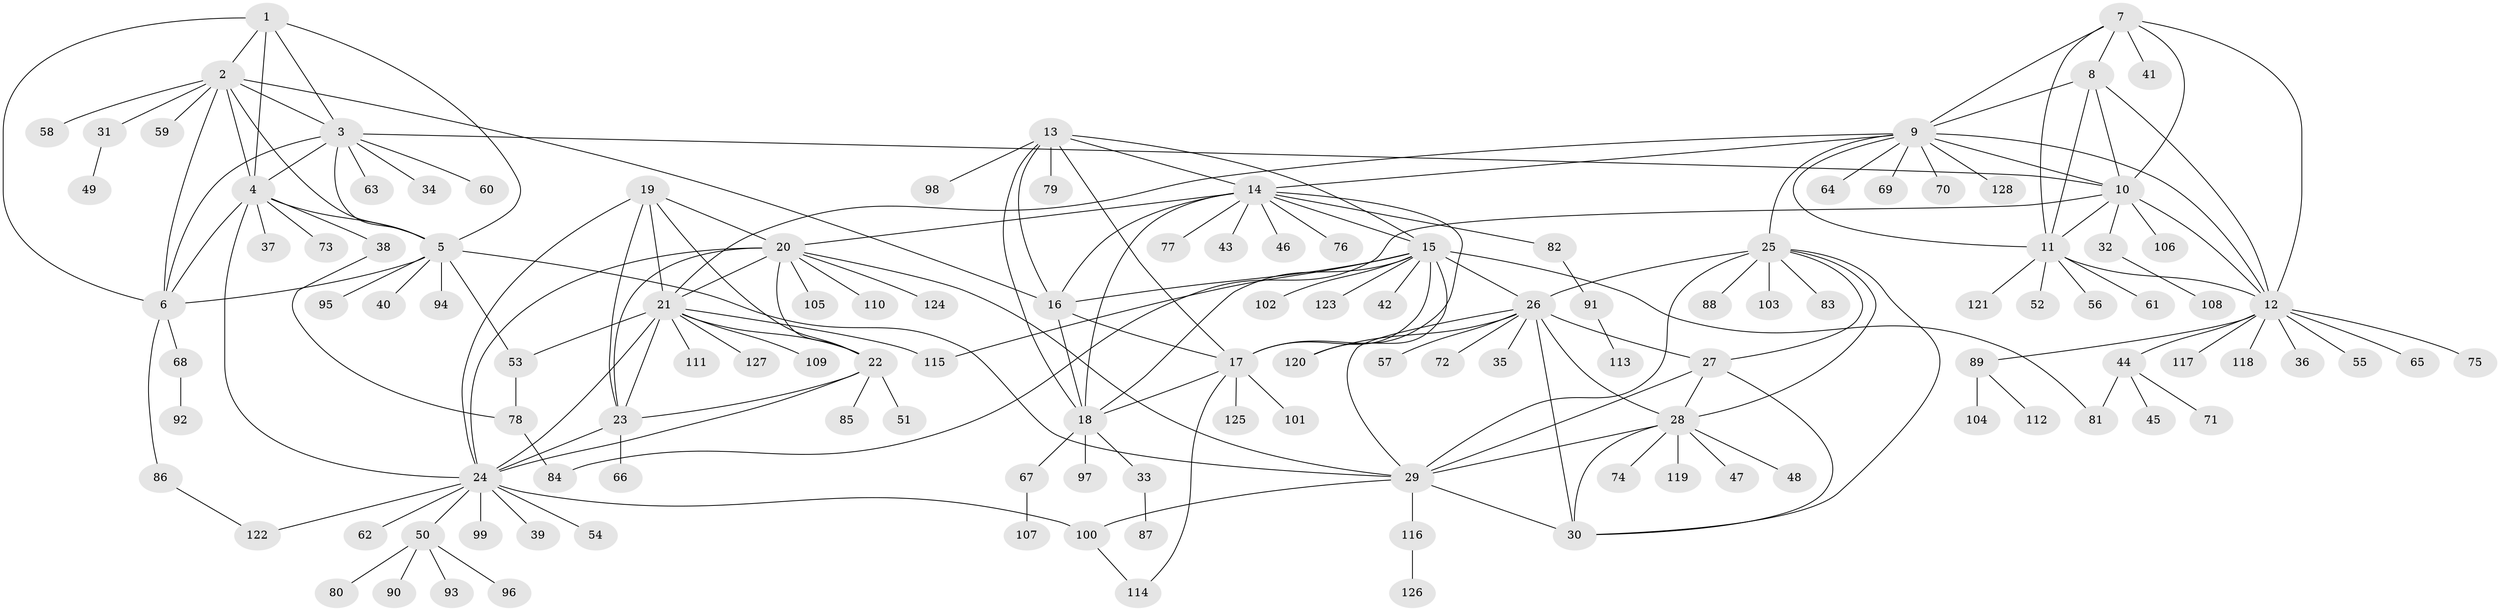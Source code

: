 // Generated by graph-tools (version 1.1) at 2025/11/02/27/25 16:11:29]
// undirected, 128 vertices, 192 edges
graph export_dot {
graph [start="1"]
  node [color=gray90,style=filled];
  1;
  2;
  3;
  4;
  5;
  6;
  7;
  8;
  9;
  10;
  11;
  12;
  13;
  14;
  15;
  16;
  17;
  18;
  19;
  20;
  21;
  22;
  23;
  24;
  25;
  26;
  27;
  28;
  29;
  30;
  31;
  32;
  33;
  34;
  35;
  36;
  37;
  38;
  39;
  40;
  41;
  42;
  43;
  44;
  45;
  46;
  47;
  48;
  49;
  50;
  51;
  52;
  53;
  54;
  55;
  56;
  57;
  58;
  59;
  60;
  61;
  62;
  63;
  64;
  65;
  66;
  67;
  68;
  69;
  70;
  71;
  72;
  73;
  74;
  75;
  76;
  77;
  78;
  79;
  80;
  81;
  82;
  83;
  84;
  85;
  86;
  87;
  88;
  89;
  90;
  91;
  92;
  93;
  94;
  95;
  96;
  97;
  98;
  99;
  100;
  101;
  102;
  103;
  104;
  105;
  106;
  107;
  108;
  109;
  110;
  111;
  112;
  113;
  114;
  115;
  116;
  117;
  118;
  119;
  120;
  121;
  122;
  123;
  124;
  125;
  126;
  127;
  128;
  1 -- 2;
  1 -- 3;
  1 -- 4;
  1 -- 5;
  1 -- 6;
  2 -- 3;
  2 -- 4;
  2 -- 5;
  2 -- 6;
  2 -- 16;
  2 -- 31;
  2 -- 58;
  2 -- 59;
  3 -- 4;
  3 -- 5;
  3 -- 6;
  3 -- 10;
  3 -- 34;
  3 -- 60;
  3 -- 63;
  4 -- 5;
  4 -- 6;
  4 -- 24;
  4 -- 37;
  4 -- 38;
  4 -- 73;
  5 -- 6;
  5 -- 29;
  5 -- 40;
  5 -- 53;
  5 -- 94;
  5 -- 95;
  6 -- 68;
  6 -- 86;
  7 -- 8;
  7 -- 9;
  7 -- 10;
  7 -- 11;
  7 -- 12;
  7 -- 41;
  8 -- 9;
  8 -- 10;
  8 -- 11;
  8 -- 12;
  9 -- 10;
  9 -- 11;
  9 -- 12;
  9 -- 14;
  9 -- 21;
  9 -- 25;
  9 -- 64;
  9 -- 69;
  9 -- 70;
  9 -- 128;
  10 -- 11;
  10 -- 12;
  10 -- 32;
  10 -- 84;
  10 -- 106;
  11 -- 12;
  11 -- 52;
  11 -- 56;
  11 -- 61;
  11 -- 121;
  12 -- 36;
  12 -- 44;
  12 -- 55;
  12 -- 65;
  12 -- 75;
  12 -- 89;
  12 -- 117;
  12 -- 118;
  13 -- 14;
  13 -- 15;
  13 -- 16;
  13 -- 17;
  13 -- 18;
  13 -- 79;
  13 -- 98;
  14 -- 15;
  14 -- 16;
  14 -- 17;
  14 -- 18;
  14 -- 20;
  14 -- 43;
  14 -- 46;
  14 -- 76;
  14 -- 77;
  14 -- 82;
  15 -- 16;
  15 -- 17;
  15 -- 18;
  15 -- 26;
  15 -- 42;
  15 -- 81;
  15 -- 102;
  15 -- 115;
  15 -- 120;
  15 -- 123;
  16 -- 17;
  16 -- 18;
  17 -- 18;
  17 -- 101;
  17 -- 114;
  17 -- 125;
  18 -- 33;
  18 -- 67;
  18 -- 97;
  19 -- 20;
  19 -- 21;
  19 -- 22;
  19 -- 23;
  19 -- 24;
  20 -- 21;
  20 -- 22;
  20 -- 23;
  20 -- 24;
  20 -- 29;
  20 -- 105;
  20 -- 110;
  20 -- 124;
  21 -- 22;
  21 -- 23;
  21 -- 24;
  21 -- 53;
  21 -- 109;
  21 -- 111;
  21 -- 115;
  21 -- 127;
  22 -- 23;
  22 -- 24;
  22 -- 51;
  22 -- 85;
  23 -- 24;
  23 -- 66;
  24 -- 39;
  24 -- 50;
  24 -- 54;
  24 -- 62;
  24 -- 99;
  24 -- 100;
  24 -- 122;
  25 -- 26;
  25 -- 27;
  25 -- 28;
  25 -- 29;
  25 -- 30;
  25 -- 83;
  25 -- 88;
  25 -- 103;
  26 -- 27;
  26 -- 28;
  26 -- 29;
  26 -- 30;
  26 -- 35;
  26 -- 57;
  26 -- 72;
  26 -- 120;
  27 -- 28;
  27 -- 29;
  27 -- 30;
  28 -- 29;
  28 -- 30;
  28 -- 47;
  28 -- 48;
  28 -- 74;
  28 -- 119;
  29 -- 30;
  29 -- 100;
  29 -- 116;
  31 -- 49;
  32 -- 108;
  33 -- 87;
  38 -- 78;
  44 -- 45;
  44 -- 71;
  44 -- 81;
  50 -- 80;
  50 -- 90;
  50 -- 93;
  50 -- 96;
  53 -- 78;
  67 -- 107;
  68 -- 92;
  78 -- 84;
  82 -- 91;
  86 -- 122;
  89 -- 104;
  89 -- 112;
  91 -- 113;
  100 -- 114;
  116 -- 126;
}
